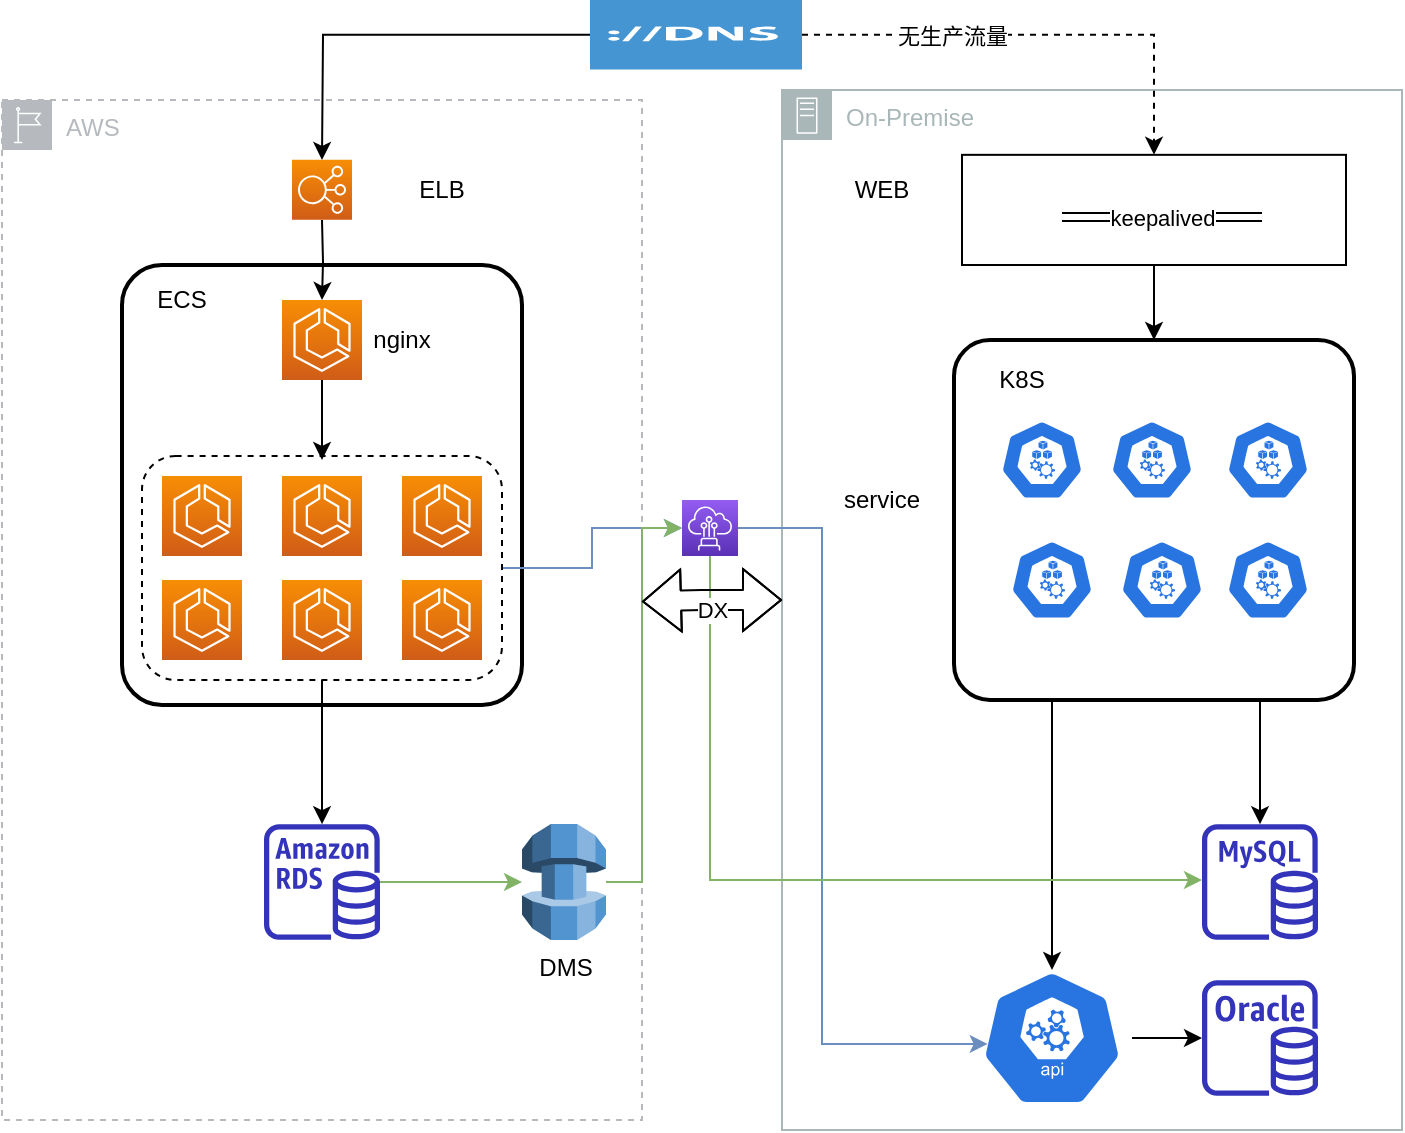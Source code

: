 <mxfile version="14.8.6" type="github" pages="2">
  <diagram id="1RV4HltwWInhX89oyoip" name="Page-1">
    <mxGraphModel dx="700" dy="1612" grid="1" gridSize="10" guides="1" tooltips="1" connect="1" arrows="1" fold="1" page="1" pageScale="1" pageWidth="827" pageHeight="1169" math="0" shadow="0">
      <root>
        <mxCell id="0" />
        <mxCell id="1" parent="0" />
        <mxCell id="BmYtlWAo4eRuUHjMGVf8-4" value="" style="rounded=1;arcSize=10;dashed=0;fillColor=none;gradientColor=none;strokeWidth=2;" parent="1" vertex="1">
          <mxGeometry x="180" y="122.5" width="200" height="220" as="geometry" />
        </mxCell>
        <mxCell id="BmYtlWAo4eRuUHjMGVf8-1" value="AWS" style="outlineConnect=0;gradientColor=none;html=1;whiteSpace=wrap;fontSize=12;fontStyle=0;shape=mxgraph.aws4.group;grIcon=mxgraph.aws4.group_region;strokeColor=#B6BABF;fillColor=none;verticalAlign=top;align=left;spacingLeft=30;fontColor=#B6BABF;dashed=1;" parent="1" vertex="1">
          <mxGeometry x="120" y="40" width="320" height="510" as="geometry" />
        </mxCell>
        <mxCell id="Q9kAxlrunk2tRGVyZGZO-20" style="edgeStyle=orthogonalEdgeStyle;rounded=0;orthogonalLoop=1;jettySize=auto;html=1;" edge="1" parent="1" source="Q9kAxlrunk2tRGVyZGZO-12" target="BmYtlWAo4eRuUHjMGVf8-18">
          <mxGeometry relative="1" as="geometry" />
        </mxCell>
        <mxCell id="Q9kAxlrunk2tRGVyZGZO-21" style="edgeStyle=orthogonalEdgeStyle;rounded=0;orthogonalLoop=1;jettySize=auto;html=1;entryX=0;entryY=0.5;entryDx=0;entryDy=0;entryPerimeter=0;fillColor=#dae8fc;strokeColor=#6c8ebf;" edge="1" parent="1" source="Q9kAxlrunk2tRGVyZGZO-12" target="BmYtlWAo4eRuUHjMGVf8-63">
          <mxGeometry relative="1" as="geometry" />
        </mxCell>
        <mxCell id="Q9kAxlrunk2tRGVyZGZO-12" value="" style="rounded=1;whiteSpace=wrap;html=1;dashed=1;" vertex="1" parent="1">
          <mxGeometry x="190" y="218" width="180" height="112" as="geometry" />
        </mxCell>
        <mxCell id="BmYtlWAo4eRuUHjMGVf8-81" value="On-Premise" style="outlineConnect=0;gradientColor=none;html=1;whiteSpace=wrap;fontSize=12;fontStyle=0;shape=mxgraph.aws4.group;grIcon=mxgraph.aws4.group_on_premise;strokeColor=#AAB7B8;fillColor=none;verticalAlign=top;align=left;spacingLeft=30;fontColor=#AAB7B8;dashed=0;" parent="1" vertex="1">
          <mxGeometry x="510" y="35" width="310" height="520" as="geometry" />
        </mxCell>
        <mxCell id="BmYtlWAo4eRuUHjMGVf8-68" style="edgeStyle=orthogonalEdgeStyle;rounded=0;orthogonalLoop=1;jettySize=auto;html=1;exitX=0.5;exitY=1;exitDx=0;exitDy=0;entryX=0.5;entryY=0;entryDx=0;entryDy=0;" parent="1" source="BmYtlWAo4eRuUHjMGVf8-36" target="BmYtlWAo4eRuUHjMGVf8-39" edge="1">
          <mxGeometry relative="1" as="geometry" />
        </mxCell>
        <mxCell id="BmYtlWAo4eRuUHjMGVf8-36" value="" style="rounded=0;whiteSpace=wrap;html=1;" parent="1" vertex="1">
          <mxGeometry x="600" y="67.42" width="192" height="55.08" as="geometry" />
        </mxCell>
        <mxCell id="BmYtlWAo4eRuUHjMGVf8-11" style="edgeStyle=orthogonalEdgeStyle;rounded=0;orthogonalLoop=1;jettySize=auto;html=1;entryX=0.5;entryY=0;entryDx=0;entryDy=0;entryPerimeter=0;" parent="1" target="Q9kAxlrunk2tRGVyZGZO-2" edge="1">
          <mxGeometry relative="1" as="geometry">
            <mxPoint x="280" y="100" as="sourcePoint" />
            <Array as="points" />
          </mxGeometry>
        </mxCell>
        <mxCell id="BmYtlWAo4eRuUHjMGVf8-3" value="" style="points=[[0,0,0],[0.25,0,0],[0.5,0,0],[0.75,0,0],[1,0,0],[0,1,0],[0.25,1,0],[0.5,1,0],[0.75,1,0],[1,1,0],[0,0.25,0],[0,0.5,0],[0,0.75,0],[1,0.25,0],[1,0.5,0],[1,0.75,0]];outlineConnect=0;fontColor=#232F3E;gradientColor=#F78E04;gradientDirection=north;fillColor=#D05C17;strokeColor=#ffffff;dashed=0;verticalLabelPosition=bottom;verticalAlign=top;align=center;html=1;fontSize=12;fontStyle=0;aspect=fixed;shape=mxgraph.aws4.resourceIcon;resIcon=mxgraph.aws4.ecs;" parent="1" vertex="1">
          <mxGeometry x="200" y="228" width="40" height="40" as="geometry" />
        </mxCell>
        <mxCell id="BmYtlWAo4eRuUHjMGVf8-6" value="" style="points=[[0,0,0],[0.25,0,0],[0.5,0,0],[0.75,0,0],[1,0,0],[0,1,0],[0.25,1,0],[0.5,1,0],[0.75,1,0],[1,1,0],[0,0.25,0],[0,0.5,0],[0,0.75,0],[1,0.25,0],[1,0.5,0],[1,0.75,0]];outlineConnect=0;fontColor=#232F3E;gradientColor=#F78E04;gradientDirection=north;fillColor=#D05C17;strokeColor=#ffffff;dashed=0;verticalLabelPosition=bottom;verticalAlign=top;align=center;html=1;fontSize=12;fontStyle=0;aspect=fixed;shape=mxgraph.aws4.resourceIcon;resIcon=mxgraph.aws4.ecs;" parent="1" vertex="1">
          <mxGeometry x="260" y="228" width="40" height="40" as="geometry" />
        </mxCell>
        <mxCell id="BmYtlWAo4eRuUHjMGVf8-7" value="" style="points=[[0,0,0],[0.25,0,0],[0.5,0,0],[0.75,0,0],[1,0,0],[0,1,0],[0.25,1,0],[0.5,1,0],[0.75,1,0],[1,1,0],[0,0.25,0],[0,0.5,0],[0,0.75,0],[1,0.25,0],[1,0.5,0],[1,0.75,0]];outlineConnect=0;fontColor=#232F3E;gradientColor=#F78E04;gradientDirection=north;fillColor=#D05C17;strokeColor=#ffffff;dashed=0;verticalLabelPosition=bottom;verticalAlign=top;align=center;html=1;fontSize=12;fontStyle=0;aspect=fixed;shape=mxgraph.aws4.resourceIcon;resIcon=mxgraph.aws4.ecs;" parent="1" vertex="1">
          <mxGeometry x="320" y="228" width="40" height="40" as="geometry" />
        </mxCell>
        <mxCell id="BmYtlWAo4eRuUHjMGVf8-8" value="" style="points=[[0,0,0],[0.25,0,0],[0.5,0,0],[0.75,0,0],[1,0,0],[0,1,0],[0.25,1,0],[0.5,1,0],[0.75,1,0],[1,1,0],[0,0.25,0],[0,0.5,0],[0,0.75,0],[1,0.25,0],[1,0.5,0],[1,0.75,0]];outlineConnect=0;fontColor=#232F3E;gradientColor=#F78E04;gradientDirection=north;fillColor=#D05C17;strokeColor=#ffffff;dashed=0;verticalLabelPosition=bottom;verticalAlign=top;align=center;html=1;fontSize=12;fontStyle=0;aspect=fixed;shape=mxgraph.aws4.resourceIcon;resIcon=mxgraph.aws4.ecs;" parent="1" vertex="1">
          <mxGeometry x="200" y="280" width="40" height="40" as="geometry" />
        </mxCell>
        <mxCell id="BmYtlWAo4eRuUHjMGVf8-9" value="" style="points=[[0,0,0],[0.25,0,0],[0.5,0,0],[0.75,0,0],[1,0,0],[0,1,0],[0.25,1,0],[0.5,1,0],[0.75,1,0],[1,1,0],[0,0.25,0],[0,0.5,0],[0,0.75,0],[1,0.25,0],[1,0.5,0],[1,0.75,0]];outlineConnect=0;fontColor=#232F3E;gradientColor=#F78E04;gradientDirection=north;fillColor=#D05C17;strokeColor=#ffffff;dashed=0;verticalLabelPosition=bottom;verticalAlign=top;align=center;html=1;fontSize=12;fontStyle=0;aspect=fixed;shape=mxgraph.aws4.resourceIcon;resIcon=mxgraph.aws4.ecs;" parent="1" vertex="1">
          <mxGeometry x="260" y="280" width="40" height="40" as="geometry" />
        </mxCell>
        <mxCell id="BmYtlWAo4eRuUHjMGVf8-10" value="" style="points=[[0,0,0],[0.25,0,0],[0.5,0,0],[0.75,0,0],[1,0,0],[0,1,0],[0.25,1,0],[0.5,1,0],[0.75,1,0],[1,1,0],[0,0.25,0],[0,0.5,0],[0,0.75,0],[1,0.25,0],[1,0.5,0],[1,0.75,0]];outlineConnect=0;fontColor=#232F3E;gradientColor=#F78E04;gradientDirection=north;fillColor=#D05C17;strokeColor=#ffffff;dashed=0;verticalLabelPosition=bottom;verticalAlign=top;align=center;html=1;fontSize=12;fontStyle=0;aspect=fixed;shape=mxgraph.aws4.resourceIcon;resIcon=mxgraph.aws4.ecs;" parent="1" vertex="1">
          <mxGeometry x="320" y="280" width="40" height="40" as="geometry" />
        </mxCell>
        <mxCell id="BmYtlWAo4eRuUHjMGVf8-54" style="edgeStyle=orthogonalEdgeStyle;rounded=0;orthogonalLoop=1;jettySize=auto;html=1;fillColor=#d5e8d4;strokeColor=#82b366;" parent="1" source="BmYtlWAo4eRuUHjMGVf8-18" target="BmYtlWAo4eRuUHjMGVf8-50" edge="1">
          <mxGeometry relative="1" as="geometry" />
        </mxCell>
        <mxCell id="BmYtlWAo4eRuUHjMGVf8-18" value="" style="outlineConnect=0;fontColor=#232F3E;gradientColor=none;fillColor=#3334B9;strokeColor=none;dashed=0;verticalLabelPosition=bottom;verticalAlign=top;align=center;html=1;fontSize=12;fontStyle=0;aspect=fixed;pointerEvents=1;shape=mxgraph.aws4.rds_instance;" parent="1" vertex="1">
          <mxGeometry x="251" y="402" width="58" height="58" as="geometry" />
        </mxCell>
        <mxCell id="BmYtlWAo4eRuUHjMGVf8-20" value="ELB" style="text;html=1;strokeColor=none;fillColor=none;align=center;verticalAlign=middle;whiteSpace=wrap;rounded=0;" parent="1" vertex="1">
          <mxGeometry x="320" y="74.92" width="40" height="20" as="geometry" />
        </mxCell>
        <mxCell id="BmYtlWAo4eRuUHjMGVf8-21" value="ECS" style="text;html=1;strokeColor=none;fillColor=none;align=center;verticalAlign=middle;whiteSpace=wrap;rounded=0;" parent="1" vertex="1">
          <mxGeometry x="190" y="130" width="40" height="20" as="geometry" />
        </mxCell>
        <mxCell id="BmYtlWAo4eRuUHjMGVf8-28" value="" style="outlineConnect=0;fontColor=#232F3E;gradientColor=none;fillColor=#3334B9;strokeColor=none;dashed=0;verticalLabelPosition=bottom;verticalAlign=top;align=center;html=1;fontSize=12;fontStyle=0;aspect=fixed;pointerEvents=1;shape=mxgraph.aws4.rds_oracle_instance;" parent="1" vertex="1">
          <mxGeometry x="720" y="480" width="58" height="58" as="geometry" />
        </mxCell>
        <mxCell id="BmYtlWAo4eRuUHjMGVf8-34" value="keepalived" style="edgeStyle=orthogonalEdgeStyle;rounded=0;orthogonalLoop=1;jettySize=auto;html=1;entryX=0;entryY=0.5;entryDx=0;entryDy=0;shape=link;" parent="1" source="BmYtlWAo4eRuUHjMGVf8-32" target="BmYtlWAo4eRuUHjMGVf8-33" edge="1">
          <mxGeometry relative="1" as="geometry" />
        </mxCell>
        <mxCell id="BmYtlWAo4eRuUHjMGVf8-32" value="" style="shape=image;html=1;verticalAlign=top;verticalLabelPosition=bottom;labelBackgroundColor=#ffffff;imageAspect=0;aspect=fixed;image=https://cdn4.iconfinder.com/data/icons/logos-brands-5/24/nginx-128.png" parent="1" vertex="1">
          <mxGeometry x="615" y="81.0" width="35" height="35" as="geometry" />
        </mxCell>
        <mxCell id="BmYtlWAo4eRuUHjMGVf8-33" value="" style="shape=image;html=1;verticalAlign=top;verticalLabelPosition=bottom;labelBackgroundColor=#ffffff;imageAspect=0;aspect=fixed;image=https://cdn4.iconfinder.com/data/icons/logos-brands-5/24/nginx-128.png" parent="1" vertex="1">
          <mxGeometry x="750" y="81" width="35" height="35" as="geometry" />
        </mxCell>
        <mxCell id="BmYtlWAo4eRuUHjMGVf8-38" value="WEB" style="text;html=1;strokeColor=none;fillColor=none;align=center;verticalAlign=middle;whiteSpace=wrap;rounded=0;" parent="1" vertex="1">
          <mxGeometry x="540" y="74.92" width="40" height="20" as="geometry" />
        </mxCell>
        <mxCell id="BmYtlWAo4eRuUHjMGVf8-55" style="edgeStyle=orthogonalEdgeStyle;rounded=0;orthogonalLoop=1;jettySize=auto;html=1;exitX=0.75;exitY=1;exitDx=0;exitDy=0;" parent="1" source="BmYtlWAo4eRuUHjMGVf8-39" target="BmYtlWAo4eRuUHjMGVf8-49" edge="1">
          <mxGeometry relative="1" as="geometry">
            <Array as="points">
              <mxPoint x="749" y="340" />
            </Array>
          </mxGeometry>
        </mxCell>
        <mxCell id="BmYtlWAo4eRuUHjMGVf8-58" style="edgeStyle=orthogonalEdgeStyle;rounded=0;orthogonalLoop=1;jettySize=auto;html=1;exitX=0.25;exitY=1;exitDx=0;exitDy=0;entryX=0.5;entryY=0;entryDx=0;entryDy=0;entryPerimeter=0;" parent="1" source="BmYtlWAo4eRuUHjMGVf8-39" edge="1" target="BmYtlWAo4eRuUHjMGVf8-56">
          <mxGeometry relative="1" as="geometry">
            <mxPoint x="646" y="440" as="targetPoint" />
            <Array as="points">
              <mxPoint x="645" y="340" />
            </Array>
          </mxGeometry>
        </mxCell>
        <mxCell id="BmYtlWAo4eRuUHjMGVf8-39" value="" style="rounded=1;arcSize=10;dashed=0;fillColor=none;gradientColor=none;strokeWidth=2;" parent="1" vertex="1">
          <mxGeometry x="596" y="160" width="200" height="180" as="geometry" />
        </mxCell>
        <mxCell id="BmYtlWAo4eRuUHjMGVf8-40" value="K8S" style="text;html=1;strokeColor=none;fillColor=none;align=center;verticalAlign=middle;whiteSpace=wrap;rounded=0;" parent="1" vertex="1">
          <mxGeometry x="610" y="170" width="40" height="20" as="geometry" />
        </mxCell>
        <mxCell id="BmYtlWAo4eRuUHjMGVf8-41" value="" style="html=1;dashed=0;whitespace=wrap;fillColor=#2875E2;strokeColor=#ffffff;points=[[0.005,0.63,0],[0.1,0.2,0],[0.9,0.2,0],[0.5,0,0],[0.995,0.63,0],[0.72,0.99,0],[0.5,1,0],[0.28,0.99,0]];shape=mxgraph.kubernetes.icon;prIcon=node" parent="1" vertex="1">
          <mxGeometry x="615" y="200" width="50" height="40" as="geometry" />
        </mxCell>
        <mxCell id="BmYtlWAo4eRuUHjMGVf8-42" value="" style="html=1;dashed=0;whitespace=wrap;fillColor=#2875E2;strokeColor=#ffffff;points=[[0.005,0.63,0],[0.1,0.2,0],[0.9,0.2,0],[0.5,0,0],[0.995,0.63,0],[0.72,0.99,0],[0.5,1,0],[0.28,0.99,0]];shape=mxgraph.kubernetes.icon;prIcon=node" parent="1" vertex="1">
          <mxGeometry x="670" y="200" width="50" height="40" as="geometry" />
        </mxCell>
        <mxCell id="BmYtlWAo4eRuUHjMGVf8-43" value="" style="html=1;dashed=0;whitespace=wrap;fillColor=#2875E2;strokeColor=#ffffff;points=[[0.005,0.63,0],[0.1,0.2,0],[0.9,0.2,0],[0.5,0,0],[0.995,0.63,0],[0.72,0.99,0],[0.5,1,0],[0.28,0.99,0]];shape=mxgraph.kubernetes.icon;prIcon=node" parent="1" vertex="1">
          <mxGeometry x="728" y="200" width="50" height="40" as="geometry" />
        </mxCell>
        <mxCell id="BmYtlWAo4eRuUHjMGVf8-44" value="" style="html=1;dashed=0;whitespace=wrap;fillColor=#2875E2;strokeColor=#ffffff;points=[[0.005,0.63,0],[0.1,0.2,0],[0.9,0.2,0],[0.5,0,0],[0.995,0.63,0],[0.72,0.99,0],[0.5,1,0],[0.28,0.99,0]];shape=mxgraph.kubernetes.icon;prIcon=node" parent="1" vertex="1">
          <mxGeometry x="620" y="260" width="50" height="40" as="geometry" />
        </mxCell>
        <mxCell id="BmYtlWAo4eRuUHjMGVf8-45" value="" style="html=1;dashed=0;whitespace=wrap;fillColor=#2875E2;strokeColor=#ffffff;points=[[0.005,0.63,0],[0.1,0.2,0],[0.9,0.2,0],[0.5,0,0],[0.995,0.63,0],[0.72,0.99,0],[0.5,1,0],[0.28,0.99,0]];shape=mxgraph.kubernetes.icon;prIcon=node" parent="1" vertex="1">
          <mxGeometry x="675" y="260" width="50" height="40" as="geometry" />
        </mxCell>
        <mxCell id="BmYtlWAo4eRuUHjMGVf8-46" value="" style="html=1;dashed=0;whitespace=wrap;fillColor=#2875E2;strokeColor=#ffffff;points=[[0.005,0.63,0],[0.1,0.2,0],[0.9,0.2,0],[0.5,0,0],[0.995,0.63,0],[0.72,0.99,0],[0.5,1,0],[0.28,0.99,0]];shape=mxgraph.kubernetes.icon;prIcon=node" parent="1" vertex="1">
          <mxGeometry x="728" y="260" width="50" height="40" as="geometry" />
        </mxCell>
        <mxCell id="BmYtlWAo4eRuUHjMGVf8-48" value="service" style="text;html=1;strokeColor=none;fillColor=none;align=center;verticalAlign=middle;whiteSpace=wrap;rounded=0;" parent="1" vertex="1">
          <mxGeometry x="540" y="230" width="40" height="20" as="geometry" />
        </mxCell>
        <mxCell id="BmYtlWAo4eRuUHjMGVf8-49" value="" style="outlineConnect=0;fontColor=#232F3E;gradientColor=none;fillColor=#3334B9;strokeColor=none;dashed=0;verticalLabelPosition=bottom;verticalAlign=top;align=center;html=1;fontSize=12;fontStyle=0;aspect=fixed;pointerEvents=1;shape=mxgraph.aws4.rds_mysql_instance;" parent="1" vertex="1">
          <mxGeometry x="720" y="402" width="58" height="58" as="geometry" />
        </mxCell>
        <mxCell id="BmYtlWAo4eRuUHjMGVf8-53" style="edgeStyle=orthogonalEdgeStyle;rounded=0;orthogonalLoop=1;jettySize=auto;html=1;entryX=0;entryY=0.5;entryDx=0;entryDy=0;entryPerimeter=0;fillColor=#d5e8d4;strokeColor=#82b366;" parent="1" source="BmYtlWAo4eRuUHjMGVf8-50" target="BmYtlWAo4eRuUHjMGVf8-63" edge="1">
          <mxGeometry relative="1" as="geometry">
            <mxPoint x="450" y="260" as="targetPoint" />
            <Array as="points">
              <mxPoint x="440" y="431" />
              <mxPoint x="440" y="254" />
            </Array>
          </mxGeometry>
        </mxCell>
        <mxCell id="BmYtlWAo4eRuUHjMGVf8-50" value="" style="outlineConnect=0;dashed=0;verticalLabelPosition=bottom;verticalAlign=top;align=center;html=1;shape=mxgraph.aws3.database_migration_service;fillColor=#5294CF;gradientColor=none;" parent="1" vertex="1">
          <mxGeometry x="380" y="402" width="42" height="58" as="geometry" />
        </mxCell>
        <mxCell id="BmYtlWAo4eRuUHjMGVf8-59" style="edgeStyle=orthogonalEdgeStyle;rounded=0;orthogonalLoop=1;jettySize=auto;html=1;" parent="1" source="BmYtlWAo4eRuUHjMGVf8-56" target="BmYtlWAo4eRuUHjMGVf8-28" edge="1">
          <mxGeometry relative="1" as="geometry" />
        </mxCell>
        <mxCell id="BmYtlWAo4eRuUHjMGVf8-56" value="" style="html=1;dashed=0;whitespace=wrap;fillColor=#2875E2;strokeColor=#ffffff;points=[[0.005,0.63,0],[0.1,0.2,0],[0.9,0.2,0],[0.5,0,0],[0.995,0.63,0],[0.72,0.99,0],[0.5,1,0],[0.28,0.99,0]];shape=mxgraph.kubernetes.icon;prIcon=api" parent="1" vertex="1">
          <mxGeometry x="605" y="475" width="80" height="68" as="geometry" />
        </mxCell>
        <mxCell id="Q9kAxlrunk2tRGVyZGZO-19" value="" style="edgeStyle=orthogonalEdgeStyle;rounded=0;orthogonalLoop=1;jettySize=auto;html=1;entryX=0.098;entryY=0.544;entryDx=0;entryDy=0;entryPerimeter=0;fillColor=#dae8fc;strokeColor=#6c8ebf;" edge="1" parent="1" source="BmYtlWAo4eRuUHjMGVf8-63" target="BmYtlWAo4eRuUHjMGVf8-56">
          <mxGeometry relative="1" as="geometry">
            <Array as="points">
              <mxPoint x="530" y="254" />
              <mxPoint x="530" y="512" />
            </Array>
          </mxGeometry>
        </mxCell>
        <mxCell id="Q9kAxlrunk2tRGVyZGZO-22" style="edgeStyle=orthogonalEdgeStyle;rounded=0;orthogonalLoop=1;jettySize=auto;html=1;fillColor=#d5e8d4;strokeColor=#82b366;" edge="1" parent="1" source="BmYtlWAo4eRuUHjMGVf8-63" target="BmYtlWAo4eRuUHjMGVf8-49">
          <mxGeometry relative="1" as="geometry">
            <Array as="points">
              <mxPoint x="474" y="430" />
            </Array>
          </mxGeometry>
        </mxCell>
        <mxCell id="BmYtlWAo4eRuUHjMGVf8-63" value="" style="points=[[0,0,0],[0.25,0,0],[0.5,0,0],[0.75,0,0],[1,0,0],[0,1,0],[0.25,1,0],[0.5,1,0],[0.75,1,0],[1,1,0],[0,0.25,0],[0,0.5,0],[0,0.75,0],[1,0.25,0],[1,0.5,0],[1,0.75,0]];outlineConnect=0;fontColor=#232F3E;gradientColor=#945DF2;gradientDirection=north;fillColor=#5A30B5;strokeColor=#ffffff;dashed=0;verticalLabelPosition=bottom;verticalAlign=top;align=center;html=1;fontSize=12;fontStyle=0;aspect=fixed;shape=mxgraph.aws4.resourceIcon;resIcon=mxgraph.aws4.direct_connect;" parent="1" vertex="1">
          <mxGeometry x="460" y="240" width="28" height="28" as="geometry" />
        </mxCell>
        <mxCell id="BmYtlWAo4eRuUHjMGVf8-65" style="edgeStyle=orthogonalEdgeStyle;rounded=0;orthogonalLoop=1;jettySize=auto;html=1;" parent="1" source="BmYtlWAo4eRuUHjMGVf8-64" edge="1">
          <mxGeometry relative="1" as="geometry">
            <mxPoint x="280" y="70" as="targetPoint" />
          </mxGeometry>
        </mxCell>
        <mxCell id="BmYtlWAo4eRuUHjMGVf8-77" style="edgeStyle=orthogonalEdgeStyle;rounded=0;orthogonalLoop=1;jettySize=auto;html=1;entryX=0.5;entryY=0;entryDx=0;entryDy=0;dashed=1;" parent="1" source="BmYtlWAo4eRuUHjMGVf8-64" target="BmYtlWAo4eRuUHjMGVf8-36" edge="1">
          <mxGeometry relative="1" as="geometry" />
        </mxCell>
        <mxCell id="BmYtlWAo4eRuUHjMGVf8-78" value="无生产流量" style="edgeLabel;html=1;align=center;verticalAlign=middle;resizable=0;points=[];" parent="BmYtlWAo4eRuUHjMGVf8-77" vertex="1" connectable="0">
          <mxGeometry x="-0.367" relative="1" as="geometry">
            <mxPoint as="offset" />
          </mxGeometry>
        </mxCell>
        <mxCell id="BmYtlWAo4eRuUHjMGVf8-64" value="" style="shadow=0;dashed=0;html=1;strokeColor=none;fillColor=#4495D1;labelPosition=center;verticalLabelPosition=bottom;verticalAlign=top;align=center;outlineConnect=0;shape=mxgraph.veeam.dns;" parent="1" vertex="1">
          <mxGeometry x="414" y="-10" width="106" height="34.8" as="geometry" />
        </mxCell>
        <mxCell id="BmYtlWAo4eRuUHjMGVf8-67" value="DMS" style="text;html=1;strokeColor=none;fillColor=none;align=center;verticalAlign=middle;whiteSpace=wrap;rounded=0;" parent="1" vertex="1">
          <mxGeometry x="382" y="464" width="40" height="20" as="geometry" />
        </mxCell>
        <mxCell id="BmYtlWAo4eRuUHjMGVf8-72" value="" style="points=[[0,0,0],[0.25,0,0],[0.5,0,0],[0.75,0,0],[1,0,0],[0,1,0],[0.25,1,0],[0.5,1,0],[0.75,1,0],[1,1,0],[0,0.25,0],[0,0.5,0],[0,0.75,0],[1,0.25,0],[1,0.5,0],[1,0.75,0]];outlineConnect=0;fontColor=#232F3E;gradientColor=#F78E04;gradientDirection=north;fillColor=#D05C17;strokeColor=#ffffff;dashed=0;verticalLabelPosition=bottom;verticalAlign=top;align=center;html=1;fontSize=12;fontStyle=0;aspect=fixed;shape=mxgraph.aws4.resourceIcon;resIcon=mxgraph.aws4.elastic_load_balancing;" parent="1" vertex="1">
          <mxGeometry x="265" y="69.92" width="30" height="30" as="geometry" />
        </mxCell>
        <mxCell id="BmYtlWAo4eRuUHjMGVf8-79" value="" style="shape=flexArrow;endArrow=classic;startArrow=classic;html=1;" parent="1" source="BmYtlWAo4eRuUHjMGVf8-1" edge="1">
          <mxGeometry width="100" height="100" relative="1" as="geometry">
            <mxPoint x="414" y="290" as="sourcePoint" />
            <mxPoint x="510" y="290" as="targetPoint" />
            <Array as="points">
              <mxPoint x="470" y="290" />
            </Array>
          </mxGeometry>
        </mxCell>
        <mxCell id="BmYtlWAo4eRuUHjMGVf8-80" value="DX" style="edgeLabel;html=1;align=center;verticalAlign=middle;resizable=0;points=[];" parent="BmYtlWAo4eRuUHjMGVf8-79" vertex="1" connectable="0">
          <mxGeometry x="-0.017" y="-5" relative="1" as="geometry">
            <mxPoint as="offset" />
          </mxGeometry>
        </mxCell>
        <mxCell id="Q9kAxlrunk2tRGVyZGZO-15" value="" style="edgeStyle=orthogonalEdgeStyle;rounded=0;orthogonalLoop=1;jettySize=auto;html=1;" edge="1" parent="1" source="Q9kAxlrunk2tRGVyZGZO-2">
          <mxGeometry relative="1" as="geometry">
            <mxPoint x="280" y="220" as="targetPoint" />
          </mxGeometry>
        </mxCell>
        <mxCell id="Q9kAxlrunk2tRGVyZGZO-2" value="" style="points=[[0,0,0],[0.25,0,0],[0.5,0,0],[0.75,0,0],[1,0,0],[0,1,0],[0.25,1,0],[0.5,1,0],[0.75,1,0],[1,1,0],[0,0.25,0],[0,0.5,0],[0,0.75,0],[1,0.25,0],[1,0.5,0],[1,0.75,0]];outlineConnect=0;fontColor=#232F3E;gradientColor=#F78E04;gradientDirection=north;fillColor=#D05C17;strokeColor=#ffffff;dashed=0;verticalLabelPosition=bottom;verticalAlign=top;align=center;html=1;fontSize=12;fontStyle=0;aspect=fixed;shape=mxgraph.aws4.resourceIcon;resIcon=mxgraph.aws4.ecs;" vertex="1" parent="1">
          <mxGeometry x="260" y="140" width="40" height="40" as="geometry" />
        </mxCell>
        <mxCell id="Q9kAxlrunk2tRGVyZGZO-3" value="nginx" style="text;html=1;strokeColor=none;fillColor=none;align=center;verticalAlign=middle;whiteSpace=wrap;rounded=0;" vertex="1" parent="1">
          <mxGeometry x="300" y="150" width="40" height="20" as="geometry" />
        </mxCell>
      </root>
    </mxGraphModel>
  </diagram>
  <diagram id="G9XibYk1u9Pz_v9NfOGx" name="Page-2">
    <mxGraphModel dx="700" dy="1612" grid="1" gridSize="10" guides="1" tooltips="1" connect="1" arrows="1" fold="1" page="1" pageScale="1" pageWidth="827" pageHeight="1169" math="0" shadow="0">
      <root>
        <mxCell id="0ka7QY0R3LWMSnT7Tn1o-0" />
        <mxCell id="0ka7QY0R3LWMSnT7Tn1o-1" parent="0ka7QY0R3LWMSnT7Tn1o-0" />
        <mxCell id="xY8y6CyXQLebOlHkoeDM-0" value="On-Premise" style="outlineConnect=0;gradientColor=none;html=1;whiteSpace=wrap;fontSize=12;fontStyle=0;shape=mxgraph.aws4.group;grIcon=mxgraph.aws4.group_on_premise;strokeColor=#AAB7B8;fillColor=none;verticalAlign=top;align=left;spacingLeft=30;fontColor=#AAB7B8;dashed=0;" vertex="1" parent="0ka7QY0R3LWMSnT7Tn1o-1">
          <mxGeometry x="500" y="40" width="310" height="520" as="geometry" />
        </mxCell>
        <mxCell id="xY8y6CyXQLebOlHkoeDM-1" style="edgeStyle=orthogonalEdgeStyle;rounded=0;orthogonalLoop=1;jettySize=auto;html=1;exitX=0.5;exitY=1;exitDx=0;exitDy=0;entryX=0.5;entryY=0;entryDx=0;entryDy=0;" edge="1" parent="0ka7QY0R3LWMSnT7Tn1o-1" source="xY8y6CyXQLebOlHkoeDM-2" target="xY8y6CyXQLebOlHkoeDM-27">
          <mxGeometry relative="1" as="geometry" />
        </mxCell>
        <mxCell id="xY8y6CyXQLebOlHkoeDM-2" value="" style="rounded=0;whiteSpace=wrap;html=1;" vertex="1" parent="0ka7QY0R3LWMSnT7Tn1o-1">
          <mxGeometry x="600" y="67.42" width="192" height="55.08" as="geometry" />
        </mxCell>
        <mxCell id="xY8y6CyXQLebOlHkoeDM-3" value="AWS" style="outlineConnect=0;gradientColor=none;html=1;whiteSpace=wrap;fontSize=12;fontStyle=0;shape=mxgraph.aws4.group;grIcon=mxgraph.aws4.group_region;strokeColor=#B6BABF;fillColor=none;verticalAlign=top;align=left;spacingLeft=30;fontColor=#B6BABF;dashed=1;" vertex="1" parent="0ka7QY0R3LWMSnT7Tn1o-1">
          <mxGeometry x="120" y="40" width="320" height="510" as="geometry" />
        </mxCell>
        <mxCell id="xY8y6CyXQLebOlHkoeDM-4" style="edgeStyle=orthogonalEdgeStyle;rounded=0;orthogonalLoop=1;jettySize=auto;html=1;entryX=0.5;entryY=0;entryDx=0;entryDy=0;" edge="1" parent="0ka7QY0R3LWMSnT7Tn1o-1" target="xY8y6CyXQLebOlHkoeDM-8">
          <mxGeometry relative="1" as="geometry">
            <mxPoint x="280" y="109.84" as="sourcePoint" />
          </mxGeometry>
        </mxCell>
        <mxCell id="xY8y6CyXQLebOlHkoeDM-5" value="" style="points=[[0,0,0],[0.25,0,0],[0.5,0,0],[0.75,0,0],[1,0,0],[0,1,0],[0.25,1,0],[0.5,1,0],[0.75,1,0],[1,1,0],[0,0.25,0],[0,0.5,0],[0,0.75,0],[1,0.25,0],[1,0.5,0],[1,0.75,0]];outlineConnect=0;fontColor=#232F3E;gradientColor=#F78E04;gradientDirection=north;fillColor=#D05C17;strokeColor=#ffffff;dashed=0;verticalLabelPosition=bottom;verticalAlign=top;align=center;html=1;fontSize=12;fontStyle=0;aspect=fixed;shape=mxgraph.aws4.resourceIcon;resIcon=mxgraph.aws4.ecs;" vertex="1" parent="0ka7QY0R3LWMSnT7Tn1o-1">
          <mxGeometry x="200" y="200" width="40" height="40" as="geometry" />
        </mxCell>
        <mxCell id="xY8y6CyXQLebOlHkoeDM-6" style="edgeStyle=orthogonalEdgeStyle;rounded=0;orthogonalLoop=1;jettySize=auto;html=1;exitX=0.25;exitY=1;exitDx=0;exitDy=0;entryX=0.5;entryY=0;entryDx=0;entryDy=0;" edge="1" parent="0ka7QY0R3LWMSnT7Tn1o-1" source="xY8y6CyXQLebOlHkoeDM-8">
          <mxGeometry relative="1" as="geometry">
            <mxPoint x="230" y="380" as="targetPoint" />
          </mxGeometry>
        </mxCell>
        <mxCell id="xY8y6CyXQLebOlHkoeDM-7" style="edgeStyle=orthogonalEdgeStyle;rounded=0;orthogonalLoop=1;jettySize=auto;html=1;exitX=0.75;exitY=1;exitDx=0;exitDy=0;entryX=0.5;entryY=0;entryDx=0;entryDy=0;entryPerimeter=0;" edge="1" parent="0ka7QY0R3LWMSnT7Tn1o-1" source="xY8y6CyXQLebOlHkoeDM-8" target="xY8y6CyXQLebOlHkoeDM-15">
          <mxGeometry relative="1" as="geometry" />
        </mxCell>
        <mxCell id="xY8y6CyXQLebOlHkoeDM-8" value="" style="rounded=1;arcSize=10;dashed=0;fillColor=none;gradientColor=none;strokeWidth=2;" vertex="1" parent="0ka7QY0R3LWMSnT7Tn1o-1">
          <mxGeometry x="180" y="160" width="200" height="180" as="geometry" />
        </mxCell>
        <mxCell id="xY8y6CyXQLebOlHkoeDM-9" value="" style="points=[[0,0,0],[0.25,0,0],[0.5,0,0],[0.75,0,0],[1,0,0],[0,1,0],[0.25,1,0],[0.5,1,0],[0.75,1,0],[1,1,0],[0,0.25,0],[0,0.5,0],[0,0.75,0],[1,0.25,0],[1,0.5,0],[1,0.75,0]];outlineConnect=0;fontColor=#232F3E;gradientColor=#F78E04;gradientDirection=north;fillColor=#D05C17;strokeColor=#ffffff;dashed=0;verticalLabelPosition=bottom;verticalAlign=top;align=center;html=1;fontSize=12;fontStyle=0;aspect=fixed;shape=mxgraph.aws4.resourceIcon;resIcon=mxgraph.aws4.ecs;" vertex="1" parent="0ka7QY0R3LWMSnT7Tn1o-1">
          <mxGeometry x="260" y="200" width="40" height="40" as="geometry" />
        </mxCell>
        <mxCell id="xY8y6CyXQLebOlHkoeDM-10" value="" style="points=[[0,0,0],[0.25,0,0],[0.5,0,0],[0.75,0,0],[1,0,0],[0,1,0],[0.25,1,0],[0.5,1,0],[0.75,1,0],[1,1,0],[0,0.25,0],[0,0.5,0],[0,0.75,0],[1,0.25,0],[1,0.5,0],[1,0.75,0]];outlineConnect=0;fontColor=#232F3E;gradientColor=#F78E04;gradientDirection=north;fillColor=#D05C17;strokeColor=#ffffff;dashed=0;verticalLabelPosition=bottom;verticalAlign=top;align=center;html=1;fontSize=12;fontStyle=0;aspect=fixed;shape=mxgraph.aws4.resourceIcon;resIcon=mxgraph.aws4.ecs;" vertex="1" parent="0ka7QY0R3LWMSnT7Tn1o-1">
          <mxGeometry x="320" y="200" width="40" height="40" as="geometry" />
        </mxCell>
        <mxCell id="xY8y6CyXQLebOlHkoeDM-11" value="" style="points=[[0,0,0],[0.25,0,0],[0.5,0,0],[0.75,0,0],[1,0,0],[0,1,0],[0.25,1,0],[0.5,1,0],[0.75,1,0],[1,1,0],[0,0.25,0],[0,0.5,0],[0,0.75,0],[1,0.25,0],[1,0.5,0],[1,0.75,0]];outlineConnect=0;fontColor=#232F3E;gradientColor=#F78E04;gradientDirection=north;fillColor=#D05C17;strokeColor=#ffffff;dashed=0;verticalLabelPosition=bottom;verticalAlign=top;align=center;html=1;fontSize=12;fontStyle=0;aspect=fixed;shape=mxgraph.aws4.resourceIcon;resIcon=mxgraph.aws4.ecs;" vertex="1" parent="0ka7QY0R3LWMSnT7Tn1o-1">
          <mxGeometry x="200" y="260" width="40" height="40" as="geometry" />
        </mxCell>
        <mxCell id="xY8y6CyXQLebOlHkoeDM-12" value="" style="points=[[0,0,0],[0.25,0,0],[0.5,0,0],[0.75,0,0],[1,0,0],[0,1,0],[0.25,1,0],[0.5,1,0],[0.75,1,0],[1,1,0],[0,0.25,0],[0,0.5,0],[0,0.75,0],[1,0.25,0],[1,0.5,0],[1,0.75,0]];outlineConnect=0;fontColor=#232F3E;gradientColor=#F78E04;gradientDirection=north;fillColor=#D05C17;strokeColor=#ffffff;dashed=0;verticalLabelPosition=bottom;verticalAlign=top;align=center;html=1;fontSize=12;fontStyle=0;aspect=fixed;shape=mxgraph.aws4.resourceIcon;resIcon=mxgraph.aws4.ecs;" vertex="1" parent="0ka7QY0R3LWMSnT7Tn1o-1">
          <mxGeometry x="260" y="260" width="40" height="40" as="geometry" />
        </mxCell>
        <mxCell id="xY8y6CyXQLebOlHkoeDM-13" value="" style="points=[[0,0,0],[0.25,0,0],[0.5,0,0],[0.75,0,0],[1,0,0],[0,1,0],[0.25,1,0],[0.5,1,0],[0.75,1,0],[1,1,0],[0,0.25,0],[0,0.5,0],[0,0.75,0],[1,0.25,0],[1,0.5,0],[1,0.75,0]];outlineConnect=0;fontColor=#232F3E;gradientColor=#F78E04;gradientDirection=north;fillColor=#D05C17;strokeColor=#ffffff;dashed=0;verticalLabelPosition=bottom;verticalAlign=top;align=center;html=1;fontSize=12;fontStyle=0;aspect=fixed;shape=mxgraph.aws4.resourceIcon;resIcon=mxgraph.aws4.ecs;" vertex="1" parent="0ka7QY0R3LWMSnT7Tn1o-1">
          <mxGeometry x="320" y="260" width="40" height="40" as="geometry" />
        </mxCell>
        <mxCell id="xY8y6CyXQLebOlHkoeDM-14" style="edgeStyle=orthogonalEdgeStyle;rounded=0;orthogonalLoop=1;jettySize=auto;html=1;" edge="1" parent="0ka7QY0R3LWMSnT7Tn1o-1" source="xY8y6CyXQLebOlHkoeDM-15" target="xY8y6CyXQLebOlHkoeDM-20">
          <mxGeometry relative="1" as="geometry" />
        </mxCell>
        <mxCell id="xY8y6CyXQLebOlHkoeDM-15" value="" style="html=1;dashed=0;whitespace=wrap;fillColor=#2875E2;strokeColor=#ffffff;points=[[0.005,0.63,0],[0.1,0.2,0],[0.9,0.2,0],[0.5,0,0],[0.995,0.63,0],[0.72,0.99,0],[0.5,1,0],[0.28,0.99,0]];shape=mxgraph.kubernetes.icon;prIcon=api" vertex="1" parent="0ka7QY0R3LWMSnT7Tn1o-1">
          <mxGeometry x="290" y="440" width="80" height="68" as="geometry" />
        </mxCell>
        <mxCell id="xY8y6CyXQLebOlHkoeDM-16" style="edgeStyle=orthogonalEdgeStyle;rounded=0;orthogonalLoop=1;jettySize=auto;html=1;" edge="1" parent="0ka7QY0R3LWMSnT7Tn1o-1" source="xY8y6CyXQLebOlHkoeDM-17" target="xY8y6CyXQLebOlHkoeDM-38">
          <mxGeometry relative="1" as="geometry" />
        </mxCell>
        <mxCell id="xY8y6CyXQLebOlHkoeDM-17" value="" style="outlineConnect=0;fontColor=#232F3E;gradientColor=none;fillColor=#3334B9;strokeColor=none;dashed=0;verticalLabelPosition=bottom;verticalAlign=top;align=center;html=1;fontSize=12;fontStyle=0;aspect=fixed;pointerEvents=1;shape=mxgraph.aws4.rds_instance;" vertex="1" parent="0ka7QY0R3LWMSnT7Tn1o-1">
          <mxGeometry x="202" y="382" width="58" height="58" as="geometry" />
        </mxCell>
        <mxCell id="xY8y6CyXQLebOlHkoeDM-18" value="ELB" style="text;html=1;strokeColor=none;fillColor=none;align=center;verticalAlign=middle;whiteSpace=wrap;rounded=0;" vertex="1" parent="0ka7QY0R3LWMSnT7Tn1o-1">
          <mxGeometry x="320" y="74.92" width="40" height="20" as="geometry" />
        </mxCell>
        <mxCell id="xY8y6CyXQLebOlHkoeDM-19" value="ECS" style="text;html=1;strokeColor=none;fillColor=none;align=center;verticalAlign=middle;whiteSpace=wrap;rounded=0;" vertex="1" parent="0ka7QY0R3LWMSnT7Tn1o-1">
          <mxGeometry x="200" y="170" width="40" height="20" as="geometry" />
        </mxCell>
        <mxCell id="xY8y6CyXQLebOlHkoeDM-20" value="" style="outlineConnect=0;fontColor=#232F3E;gradientColor=none;fillColor=#3334B9;strokeColor=none;dashed=0;verticalLabelPosition=bottom;verticalAlign=top;align=center;html=1;fontSize=12;fontStyle=0;aspect=fixed;pointerEvents=1;shape=mxgraph.aws4.rds_oracle_instance;" vertex="1" parent="0ka7QY0R3LWMSnT7Tn1o-1">
          <mxGeometry x="510" y="480" width="58" height="58" as="geometry" />
        </mxCell>
        <mxCell id="xY8y6CyXQLebOlHkoeDM-21" value="keepalived" style="edgeStyle=orthogonalEdgeStyle;rounded=0;orthogonalLoop=1;jettySize=auto;html=1;entryX=0;entryY=0.5;entryDx=0;entryDy=0;shape=link;" edge="1" parent="0ka7QY0R3LWMSnT7Tn1o-1" source="xY8y6CyXQLebOlHkoeDM-22" target="xY8y6CyXQLebOlHkoeDM-23">
          <mxGeometry relative="1" as="geometry" />
        </mxCell>
        <mxCell id="xY8y6CyXQLebOlHkoeDM-22" value="" style="shape=image;html=1;verticalAlign=top;verticalLabelPosition=bottom;labelBackgroundColor=#ffffff;imageAspect=0;aspect=fixed;image=https://cdn4.iconfinder.com/data/icons/logos-brands-5/24/nginx-128.png" vertex="1" parent="0ka7QY0R3LWMSnT7Tn1o-1">
          <mxGeometry x="615" y="81.0" width="35" height="35" as="geometry" />
        </mxCell>
        <mxCell id="xY8y6CyXQLebOlHkoeDM-23" value="" style="shape=image;html=1;verticalAlign=top;verticalLabelPosition=bottom;labelBackgroundColor=#ffffff;imageAspect=0;aspect=fixed;image=https://cdn4.iconfinder.com/data/icons/logos-brands-5/24/nginx-128.png" vertex="1" parent="0ka7QY0R3LWMSnT7Tn1o-1">
          <mxGeometry x="750" y="81" width="35" height="35" as="geometry" />
        </mxCell>
        <mxCell id="xY8y6CyXQLebOlHkoeDM-24" value="WEB" style="text;html=1;strokeColor=none;fillColor=none;align=center;verticalAlign=middle;whiteSpace=wrap;rounded=0;" vertex="1" parent="0ka7QY0R3LWMSnT7Tn1o-1">
          <mxGeometry x="540" y="74.92" width="40" height="20" as="geometry" />
        </mxCell>
        <mxCell id="xY8y6CyXQLebOlHkoeDM-25" style="edgeStyle=orthogonalEdgeStyle;rounded=0;orthogonalLoop=1;jettySize=auto;html=1;exitX=0.75;exitY=1;exitDx=0;exitDy=0;" edge="1" parent="0ka7QY0R3LWMSnT7Tn1o-1" source="xY8y6CyXQLebOlHkoeDM-27" target="xY8y6CyXQLebOlHkoeDM-36">
          <mxGeometry relative="1" as="geometry">
            <Array as="points">
              <mxPoint x="749" y="340" />
            </Array>
          </mxGeometry>
        </mxCell>
        <mxCell id="xY8y6CyXQLebOlHkoeDM-26" style="edgeStyle=orthogonalEdgeStyle;rounded=0;orthogonalLoop=1;jettySize=auto;html=1;exitX=0.25;exitY=1;exitDx=0;exitDy=0;" edge="1" parent="0ka7QY0R3LWMSnT7Tn1o-1" source="xY8y6CyXQLebOlHkoeDM-27">
          <mxGeometry relative="1" as="geometry">
            <mxPoint x="646" y="440" as="targetPoint" />
          </mxGeometry>
        </mxCell>
        <mxCell id="xY8y6CyXQLebOlHkoeDM-27" value="" style="rounded=1;arcSize=10;dashed=0;fillColor=none;gradientColor=none;strokeWidth=2;" vertex="1" parent="0ka7QY0R3LWMSnT7Tn1o-1">
          <mxGeometry x="596" y="160" width="200" height="180" as="geometry" />
        </mxCell>
        <mxCell id="xY8y6CyXQLebOlHkoeDM-28" value="K8S" style="text;html=1;strokeColor=none;fillColor=none;align=center;verticalAlign=middle;whiteSpace=wrap;rounded=0;" vertex="1" parent="0ka7QY0R3LWMSnT7Tn1o-1">
          <mxGeometry x="610" y="170" width="40" height="20" as="geometry" />
        </mxCell>
        <mxCell id="xY8y6CyXQLebOlHkoeDM-29" value="" style="html=1;dashed=0;whitespace=wrap;fillColor=#2875E2;strokeColor=#ffffff;points=[[0.005,0.63,0],[0.1,0.2,0],[0.9,0.2,0],[0.5,0,0],[0.995,0.63,0],[0.72,0.99,0],[0.5,1,0],[0.28,0.99,0]];shape=mxgraph.kubernetes.icon;prIcon=node" vertex="1" parent="0ka7QY0R3LWMSnT7Tn1o-1">
          <mxGeometry x="615" y="200" width="50" height="40" as="geometry" />
        </mxCell>
        <mxCell id="xY8y6CyXQLebOlHkoeDM-30" value="" style="html=1;dashed=0;whitespace=wrap;fillColor=#2875E2;strokeColor=#ffffff;points=[[0.005,0.63,0],[0.1,0.2,0],[0.9,0.2,0],[0.5,0,0],[0.995,0.63,0],[0.72,0.99,0],[0.5,1,0],[0.28,0.99,0]];shape=mxgraph.kubernetes.icon;prIcon=node" vertex="1" parent="0ka7QY0R3LWMSnT7Tn1o-1">
          <mxGeometry x="670" y="200" width="50" height="40" as="geometry" />
        </mxCell>
        <mxCell id="xY8y6CyXQLebOlHkoeDM-31" value="" style="html=1;dashed=0;whitespace=wrap;fillColor=#2875E2;strokeColor=#ffffff;points=[[0.005,0.63,0],[0.1,0.2,0],[0.9,0.2,0],[0.5,0,0],[0.995,0.63,0],[0.72,0.99,0],[0.5,1,0],[0.28,0.99,0]];shape=mxgraph.kubernetes.icon;prIcon=node" vertex="1" parent="0ka7QY0R3LWMSnT7Tn1o-1">
          <mxGeometry x="728" y="200" width="50" height="40" as="geometry" />
        </mxCell>
        <mxCell id="xY8y6CyXQLebOlHkoeDM-32" value="" style="html=1;dashed=0;whitespace=wrap;fillColor=#2875E2;strokeColor=#ffffff;points=[[0.005,0.63,0],[0.1,0.2,0],[0.9,0.2,0],[0.5,0,0],[0.995,0.63,0],[0.72,0.99,0],[0.5,1,0],[0.28,0.99,0]];shape=mxgraph.kubernetes.icon;prIcon=node" vertex="1" parent="0ka7QY0R3LWMSnT7Tn1o-1">
          <mxGeometry x="620" y="260" width="50" height="40" as="geometry" />
        </mxCell>
        <mxCell id="xY8y6CyXQLebOlHkoeDM-33" value="" style="html=1;dashed=0;whitespace=wrap;fillColor=#2875E2;strokeColor=#ffffff;points=[[0.005,0.63,0],[0.1,0.2,0],[0.9,0.2,0],[0.5,0,0],[0.995,0.63,0],[0.72,0.99,0],[0.5,1,0],[0.28,0.99,0]];shape=mxgraph.kubernetes.icon;prIcon=node" vertex="1" parent="0ka7QY0R3LWMSnT7Tn1o-1">
          <mxGeometry x="675" y="260" width="50" height="40" as="geometry" />
        </mxCell>
        <mxCell id="xY8y6CyXQLebOlHkoeDM-34" value="" style="html=1;dashed=0;whitespace=wrap;fillColor=#2875E2;strokeColor=#ffffff;points=[[0.005,0.63,0],[0.1,0.2,0],[0.9,0.2,0],[0.5,0,0],[0.995,0.63,0],[0.72,0.99,0],[0.5,1,0],[0.28,0.99,0]];shape=mxgraph.kubernetes.icon;prIcon=node" vertex="1" parent="0ka7QY0R3LWMSnT7Tn1o-1">
          <mxGeometry x="728" y="260" width="50" height="40" as="geometry" />
        </mxCell>
        <mxCell id="xY8y6CyXQLebOlHkoeDM-35" value="service" style="text;html=1;strokeColor=none;fillColor=none;align=center;verticalAlign=middle;whiteSpace=wrap;rounded=0;" vertex="1" parent="0ka7QY0R3LWMSnT7Tn1o-1">
          <mxGeometry x="540" y="230" width="40" height="20" as="geometry" />
        </mxCell>
        <mxCell id="xY8y6CyXQLebOlHkoeDM-36" value="" style="outlineConnect=0;fontColor=#232F3E;gradientColor=none;fillColor=#3334B9;strokeColor=none;dashed=0;verticalLabelPosition=bottom;verticalAlign=top;align=center;html=1;fontSize=12;fontStyle=0;aspect=fixed;pointerEvents=1;shape=mxgraph.aws4.rds_mysql_instance;" vertex="1" parent="0ka7QY0R3LWMSnT7Tn1o-1">
          <mxGeometry x="720" y="382" width="58" height="58" as="geometry" />
        </mxCell>
        <mxCell id="xY8y6CyXQLebOlHkoeDM-37" style="edgeStyle=orthogonalEdgeStyle;rounded=0;orthogonalLoop=1;jettySize=auto;html=1;" edge="1" parent="0ka7QY0R3LWMSnT7Tn1o-1" source="xY8y6CyXQLebOlHkoeDM-38" target="xY8y6CyXQLebOlHkoeDM-36">
          <mxGeometry relative="1" as="geometry" />
        </mxCell>
        <mxCell id="xY8y6CyXQLebOlHkoeDM-38" value="" style="outlineConnect=0;dashed=0;verticalLabelPosition=bottom;verticalAlign=top;align=center;html=1;shape=mxgraph.aws3.database_migration_service;fillColor=#5294CF;gradientColor=none;" vertex="1" parent="0ka7QY0R3LWMSnT7Tn1o-1">
          <mxGeometry x="400" y="382" width="42" height="58" as="geometry" />
        </mxCell>
        <mxCell id="xY8y6CyXQLebOlHkoeDM-39" style="edgeStyle=orthogonalEdgeStyle;rounded=0;orthogonalLoop=1;jettySize=auto;html=1;" edge="1" parent="0ka7QY0R3LWMSnT7Tn1o-1" source="xY8y6CyXQLebOlHkoeDM-40" target="xY8y6CyXQLebOlHkoeDM-20">
          <mxGeometry relative="1" as="geometry" />
        </mxCell>
        <mxCell id="xY8y6CyXQLebOlHkoeDM-40" value="" style="html=1;dashed=0;whitespace=wrap;fillColor=#2875E2;strokeColor=#ffffff;points=[[0.005,0.63,0],[0.1,0.2,0],[0.9,0.2,0],[0.5,0,0],[0.995,0.63,0],[0.72,0.99,0],[0.5,1,0],[0.28,0.99,0]];shape=mxgraph.kubernetes.icon;prIcon=api" vertex="1" parent="0ka7QY0R3LWMSnT7Tn1o-1">
          <mxGeometry x="605" y="440" width="80" height="68" as="geometry" />
        </mxCell>
        <mxCell id="xY8y6CyXQLebOlHkoeDM-41" value="" style="points=[[0,0,0],[0.25,0,0],[0.5,0,0],[0.75,0,0],[1,0,0],[0,1,0],[0.25,1,0],[0.5,1,0],[0.75,1,0],[1,1,0],[0,0.25,0],[0,0.5,0],[0,0.75,0],[1,0.25,0],[1,0.5,0],[1,0.75,0]];outlineConnect=0;fontColor=#232F3E;gradientColor=#945DF2;gradientDirection=north;fillColor=#5A30B5;strokeColor=#ffffff;dashed=0;verticalLabelPosition=bottom;verticalAlign=top;align=center;html=1;fontSize=12;fontStyle=0;aspect=fixed;shape=mxgraph.aws4.resourceIcon;resIcon=mxgraph.aws4.direct_connect;" vertex="1" parent="0ka7QY0R3LWMSnT7Tn1o-1">
          <mxGeometry x="460" y="240" width="28" height="28" as="geometry" />
        </mxCell>
        <mxCell id="xY8y6CyXQLebOlHkoeDM-43" style="edgeStyle=orthogonalEdgeStyle;rounded=0;orthogonalLoop=1;jettySize=auto;html=1;entryX=0.5;entryY=0;entryDx=0;entryDy=0;" edge="1" parent="0ka7QY0R3LWMSnT7Tn1o-1" source="xY8y6CyXQLebOlHkoeDM-45" target="xY8y6CyXQLebOlHkoeDM-2">
          <mxGeometry relative="1" as="geometry" />
        </mxCell>
        <mxCell id="xY8y6CyXQLebOlHkoeDM-45" value="" style="shadow=0;dashed=0;html=1;strokeColor=none;fillColor=#4495D1;labelPosition=center;verticalLabelPosition=bottom;verticalAlign=top;align=center;outlineConnect=0;shape=mxgraph.veeam.dns;" vertex="1" parent="0ka7QY0R3LWMSnT7Tn1o-1">
          <mxGeometry x="414" y="-20" width="120" height="44.8" as="geometry" />
        </mxCell>
        <mxCell id="xY8y6CyXQLebOlHkoeDM-46" value="DMS" style="text;html=1;strokeColor=none;fillColor=none;align=center;verticalAlign=middle;whiteSpace=wrap;rounded=0;" vertex="1" parent="0ka7QY0R3LWMSnT7Tn1o-1">
          <mxGeometry x="401" y="440" width="40" height="20" as="geometry" />
        </mxCell>
        <mxCell id="xY8y6CyXQLebOlHkoeDM-47" value="" style="points=[[0,0,0],[0.25,0,0],[0.5,0,0],[0.75,0,0],[1,0,0],[0,1,0],[0.25,1,0],[0.5,1,0],[0.75,1,0],[1,1,0],[0,0.25,0],[0,0.5,0],[0,0.75,0],[1,0.25,0],[1,0.5,0],[1,0.75,0]];outlineConnect=0;fontColor=#232F3E;gradientColor=#F78E04;gradientDirection=north;fillColor=#D05C17;strokeColor=#ffffff;dashed=0;verticalLabelPosition=bottom;verticalAlign=top;align=center;html=1;fontSize=12;fontStyle=0;aspect=fixed;shape=mxgraph.aws4.resourceIcon;resIcon=mxgraph.aws4.elastic_load_balancing;" vertex="1" parent="0ka7QY0R3LWMSnT7Tn1o-1">
          <mxGeometry x="254" y="70.5" width="56" height="56" as="geometry" />
        </mxCell>
        <mxCell id="xY8y6CyXQLebOlHkoeDM-48" value="" style="shape=flexArrow;endArrow=classic;startArrow=classic;html=1;" edge="1" parent="0ka7QY0R3LWMSnT7Tn1o-1" source="xY8y6CyXQLebOlHkoeDM-3">
          <mxGeometry width="100" height="100" relative="1" as="geometry">
            <mxPoint x="414" y="290" as="sourcePoint" />
            <mxPoint x="530" y="290" as="targetPoint" />
            <Array as="points">
              <mxPoint x="470" y="290" />
            </Array>
          </mxGeometry>
        </mxCell>
        <mxCell id="xY8y6CyXQLebOlHkoeDM-49" value="DX" style="edgeLabel;html=1;align=center;verticalAlign=middle;resizable=0;points=[];" vertex="1" connectable="0" parent="xY8y6CyXQLebOlHkoeDM-48">
          <mxGeometry x="-0.017" y="-5" relative="1" as="geometry">
            <mxPoint as="offset" />
          </mxGeometry>
        </mxCell>
        <mxCell id="xY8y6CyXQLebOlHkoeDM-52" value="" style="shape=image;html=1;verticalAlign=top;verticalLabelPosition=bottom;labelBackgroundColor=#ffffff;imageAspect=0;aspect=fixed;image=https://cdn0.iconfinder.com/data/icons/super-mono-basic/red/button-cross_basic_red.png" vertex="1" parent="0ka7QY0R3LWMSnT7Tn1o-1">
          <mxGeometry x="290" y="40" width="140" height="140" as="geometry" />
        </mxCell>
      </root>
    </mxGraphModel>
  </diagram>
</mxfile>
